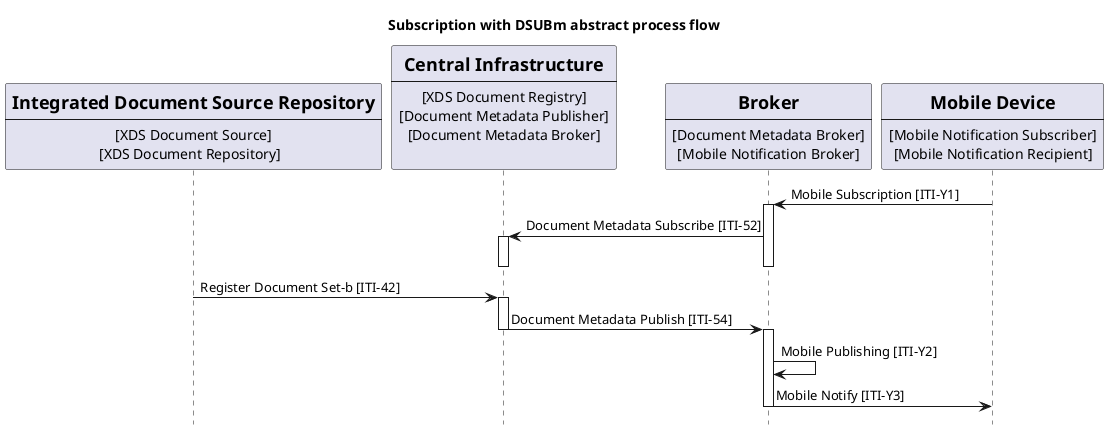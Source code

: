 @startuml
skinparam svgDimensionStyle false
hide footbox
title "Subscription with DSUBm abstract process flow" 

participant Repository [
    =Integrated Document Source Repository
    ----
    [XDS Document Source]
    [XDS Document Repository]  
] 

participant Central [
    =Central Infrastructure
    ----
    [XDS Document Registry]
    [Document Metadata Publisher]
    [Document Metadata Broker]
    
] 

participant Broker [
    =Broker
    ----
    [Document Metadata Broker]
    [Mobile Notification Broker]
    ] 

participant MobDevice [
    =Mobile Device
    ----
    [Mobile Notification Subscriber]
    [Mobile Notification Recipient]
] 

MobDevice -> Broker: Mobile Subscription [ITI-Y1]
activate Broker
Broker -> Central: Document Metadata Subscribe [ITI-52]
activate Central
deactivate Central
deactivate Broker

Repository -> Central: Register Document Set-b [ITI-42]
activate Central

Central -> Broker: Document Metadata Publish [ITI-54]
deactivate Central
activate Broker
Broker -> Broker: Mobile Publishing [ITI-Y2]
Broker -> MobDevice: Mobile Notify [ITI-Y3]
deactivate Broker


@enduml